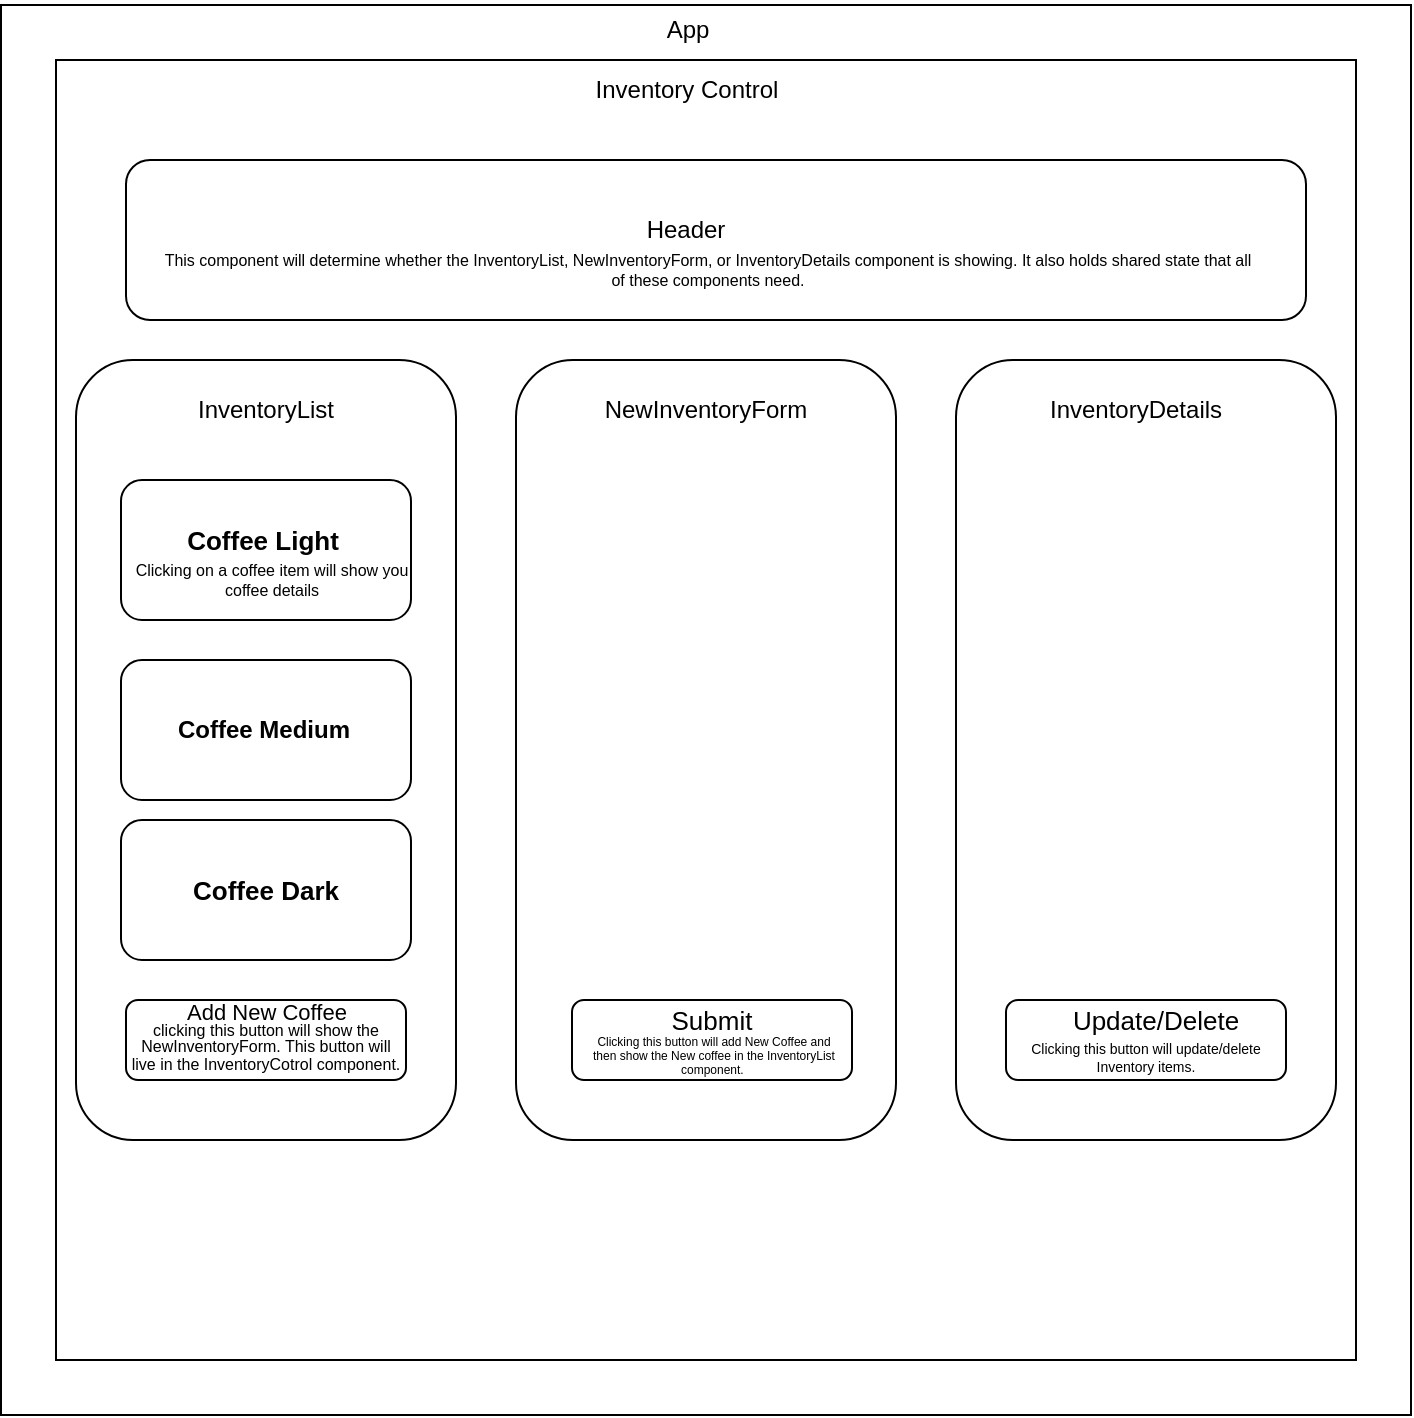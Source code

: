 <mxfile>
    <diagram id="d5LT-jO-SPdECbjXV4cv" name="Page-1">
        <mxGraphModel dx="1033" dy="647" grid="1" gridSize="10" guides="1" tooltips="1" connect="1" arrows="1" fold="1" page="1" pageScale="1" pageWidth="850" pageHeight="1100" math="0" shadow="0">
            <root>
                <mxCell id="0"/>
                <mxCell id="1" parent="0"/>
                <mxCell id="2" value="" style="whiteSpace=wrap;html=1;aspect=fixed;" vertex="1" parent="1">
                    <mxGeometry x="82.5" y="112.5" width="705" height="705" as="geometry"/>
                </mxCell>
                <mxCell id="12" value="" style="whiteSpace=wrap;html=1;aspect=fixed;" vertex="1" parent="1">
                    <mxGeometry x="110" y="140" width="650" height="650" as="geometry"/>
                </mxCell>
                <mxCell id="3" value="App" style="text;html=1;strokeColor=none;fillColor=none;align=center;verticalAlign=middle;whiteSpace=wrap;rounded=0;" vertex="1" parent="1">
                    <mxGeometry x="395.5" y="110" width="60" height="30" as="geometry"/>
                </mxCell>
                <mxCell id="4" value="" style="rounded=1;whiteSpace=wrap;html=1;" vertex="1" parent="1">
                    <mxGeometry x="145" y="190" width="590" height="80" as="geometry"/>
                </mxCell>
                <mxCell id="5" value="Header" style="text;html=1;strokeColor=none;fillColor=none;align=center;verticalAlign=middle;whiteSpace=wrap;rounded=0;" vertex="1" parent="1">
                    <mxGeometry x="395" y="210" width="60" height="30" as="geometry"/>
                </mxCell>
                <mxCell id="6" value="" style="rounded=1;whiteSpace=wrap;html=1;" vertex="1" parent="1">
                    <mxGeometry x="120" y="290" width="190" height="390" as="geometry"/>
                </mxCell>
                <mxCell id="8" value="" style="rounded=1;whiteSpace=wrap;html=1;" vertex="1" parent="1">
                    <mxGeometry x="560" y="290" width="190" height="390" as="geometry"/>
                </mxCell>
                <mxCell id="9" value="" style="rounded=1;whiteSpace=wrap;html=1;" vertex="1" parent="1">
                    <mxGeometry x="340" y="290" width="190" height="390" as="geometry"/>
                </mxCell>
                <mxCell id="13" value="Inventory Control" style="text;html=1;strokeColor=none;fillColor=none;align=center;verticalAlign=middle;whiteSpace=wrap;rounded=0;" vertex="1" parent="1">
                    <mxGeometry x="368" y="140" width="115" height="30" as="geometry"/>
                </mxCell>
                <mxCell id="14" value="InventoryList" style="text;html=1;strokeColor=none;fillColor=none;align=center;verticalAlign=middle;whiteSpace=wrap;rounded=0;" vertex="1" parent="1">
                    <mxGeometry x="185" y="300" width="60" height="30" as="geometry"/>
                </mxCell>
                <mxCell id="15" value="NewInventoryForm" style="text;html=1;strokeColor=none;fillColor=none;align=center;verticalAlign=middle;whiteSpace=wrap;rounded=0;" vertex="1" parent="1">
                    <mxGeometry x="405" y="300" width="60" height="30" as="geometry"/>
                </mxCell>
                <mxCell id="16" value="InventoryDetails" style="text;html=1;strokeColor=none;fillColor=none;align=center;verticalAlign=middle;whiteSpace=wrap;rounded=0;" vertex="1" parent="1">
                    <mxGeometry x="620" y="300" width="60" height="30" as="geometry"/>
                </mxCell>
                <mxCell id="19" value="" style="rounded=1;whiteSpace=wrap;html=1;" vertex="1" parent="1">
                    <mxGeometry x="142.5" y="350" width="145" height="70" as="geometry"/>
                </mxCell>
                <mxCell id="20" value="" style="rounded=1;whiteSpace=wrap;html=1;" vertex="1" parent="1">
                    <mxGeometry x="142.5" y="440" width="145" height="70" as="geometry"/>
                </mxCell>
                <mxCell id="21" value="" style="rounded=1;whiteSpace=wrap;html=1;" vertex="1" parent="1">
                    <mxGeometry x="142.5" y="520" width="145" height="70" as="geometry"/>
                </mxCell>
                <mxCell id="22" value="&lt;b&gt;&lt;font style=&quot;font-size: 13px;&quot;&gt;Coffee Light&lt;/font&gt;&lt;/b&gt;" style="text;html=1;strokeColor=none;fillColor=none;align=center;verticalAlign=middle;whiteSpace=wrap;rounded=0;" vertex="1" parent="1">
                    <mxGeometry x="161.25" y="360" width="105" height="40" as="geometry"/>
                </mxCell>
                <mxCell id="23" value="&lt;b&gt;Coffee Medium&lt;/b&gt;" style="text;html=1;strokeColor=none;fillColor=none;align=center;verticalAlign=middle;whiteSpace=wrap;rounded=0;" vertex="1" parent="1">
                    <mxGeometry x="165" y="460" width="97.5" height="30" as="geometry"/>
                </mxCell>
                <mxCell id="24" value="&lt;b&gt;&lt;font style=&quot;font-size: 13px;&quot;&gt;Coffee Dark&lt;/font&gt;&lt;/b&gt;" style="text;html=1;strokeColor=none;fillColor=none;align=center;verticalAlign=middle;whiteSpace=wrap;rounded=0;" vertex="1" parent="1">
                    <mxGeometry x="165" y="540" width="100" height="30" as="geometry"/>
                </mxCell>
                <mxCell id="27" value="" style="rounded=1;whiteSpace=wrap;html=1;" vertex="1" parent="1">
                    <mxGeometry x="145" y="610" width="140" height="40" as="geometry"/>
                </mxCell>
                <mxCell id="31" value="&lt;font style=&quot;font-size: 8px;&quot;&gt;Clicking on a coffee item will show you coffee details&lt;/font&gt;" style="text;html=1;strokeColor=none;fillColor=none;align=center;verticalAlign=middle;whiteSpace=wrap;rounded=0;fontSize=8;" vertex="1" parent="1">
                    <mxGeometry x="147.5" y="400" width="140" as="geometry"/>
                </mxCell>
                <mxCell id="32" value="&lt;font style=&quot;font-size: 11px;&quot;&gt;Add New Coffee&lt;/font&gt;" style="text;html=1;strokeColor=none;fillColor=none;align=center;verticalAlign=middle;whiteSpace=wrap;rounded=0;fontSize=13;" vertex="1" parent="1">
                    <mxGeometry x="162.5" y="600" width="105" height="30" as="geometry"/>
                </mxCell>
                <mxCell id="33" value="&lt;div style=&quot;line-height: 60%;&quot;&gt;&lt;span style=&quot;background-color: initial;&quot;&gt;&lt;font style=&quot;font-size: 8px;&quot;&gt;clicking this button will show the NewInventoryForm. This button will live in the InventoryCotrol component.&lt;/font&gt;&lt;/span&gt;&lt;/div&gt;" style="text;html=1;strokeColor=none;fillColor=none;align=center;verticalAlign=middle;whiteSpace=wrap;rounded=0;fontSize=11;" vertex="1" parent="1">
                    <mxGeometry x="145" y="623" width="140" height="20" as="geometry"/>
                </mxCell>
                <mxCell id="34" value="This component will determine whether the InventoryList, NewInventoryForm, or InventoryDetails component is showing. It also holds shared state that all of these components need." style="text;html=1;strokeColor=none;fillColor=none;align=center;verticalAlign=middle;whiteSpace=wrap;rounded=0;fontSize=8;" vertex="1" parent="1">
                    <mxGeometry x="161.25" y="230" width="550" height="30" as="geometry"/>
                </mxCell>
                <mxCell id="35" value="" style="rounded=1;whiteSpace=wrap;html=1;" vertex="1" parent="1">
                    <mxGeometry x="368" y="610" width="140" height="40" as="geometry"/>
                </mxCell>
                <mxCell id="36" value="&lt;font style=&quot;font-size: 13px;&quot;&gt;Submit&lt;/font&gt;" style="text;html=1;strokeColor=none;fillColor=none;align=center;verticalAlign=middle;whiteSpace=wrap;rounded=0;fontSize=8;" vertex="1" parent="1">
                    <mxGeometry x="413" y="610" width="50" height="20" as="geometry"/>
                </mxCell>
                <mxCell id="37" value="&lt;p style=&quot;line-height: 30%;&quot;&gt;&lt;font style=&quot;font-size: 6px;&quot;&gt;Clicking this button will add New Coffee and then show the New coffee in the InventoryList component.&amp;nbsp;&lt;/font&gt;&lt;/p&gt;" style="text;html=1;strokeColor=none;fillColor=none;align=center;verticalAlign=middle;whiteSpace=wrap;rounded=0;fontSize=13;" vertex="1" parent="1">
                    <mxGeometry x="374" y="622" width="130" height="30" as="geometry"/>
                </mxCell>
                <mxCell id="39" value="" style="rounded=1;whiteSpace=wrap;html=1;" vertex="1" parent="1">
                    <mxGeometry x="585" y="610" width="140" height="40" as="geometry"/>
                </mxCell>
                <mxCell id="40" value="&lt;font style=&quot;font-size: 13px;&quot;&gt;Update/Delete&lt;/font&gt;" style="text;html=1;strokeColor=none;fillColor=none;align=center;verticalAlign=middle;whiteSpace=wrap;rounded=0;fontSize=6;" vertex="1" parent="1">
                    <mxGeometry x="630" y="605" width="60" height="30" as="geometry"/>
                </mxCell>
                <mxCell id="41" value="&lt;p style=&quot;line-height: 50%;&quot;&gt;&lt;font style=&quot;font-size: 7px;&quot;&gt;Clicking this button will update/delete Inventory items.&lt;/font&gt;&lt;/p&gt;" style="text;html=1;strokeColor=none;fillColor=none;align=center;verticalAlign=middle;whiteSpace=wrap;rounded=0;fontSize=13;" vertex="1" parent="1">
                    <mxGeometry x="590" y="623" width="130" height="30" as="geometry"/>
                </mxCell>
            </root>
        </mxGraphModel>
    </diagram>
</mxfile>